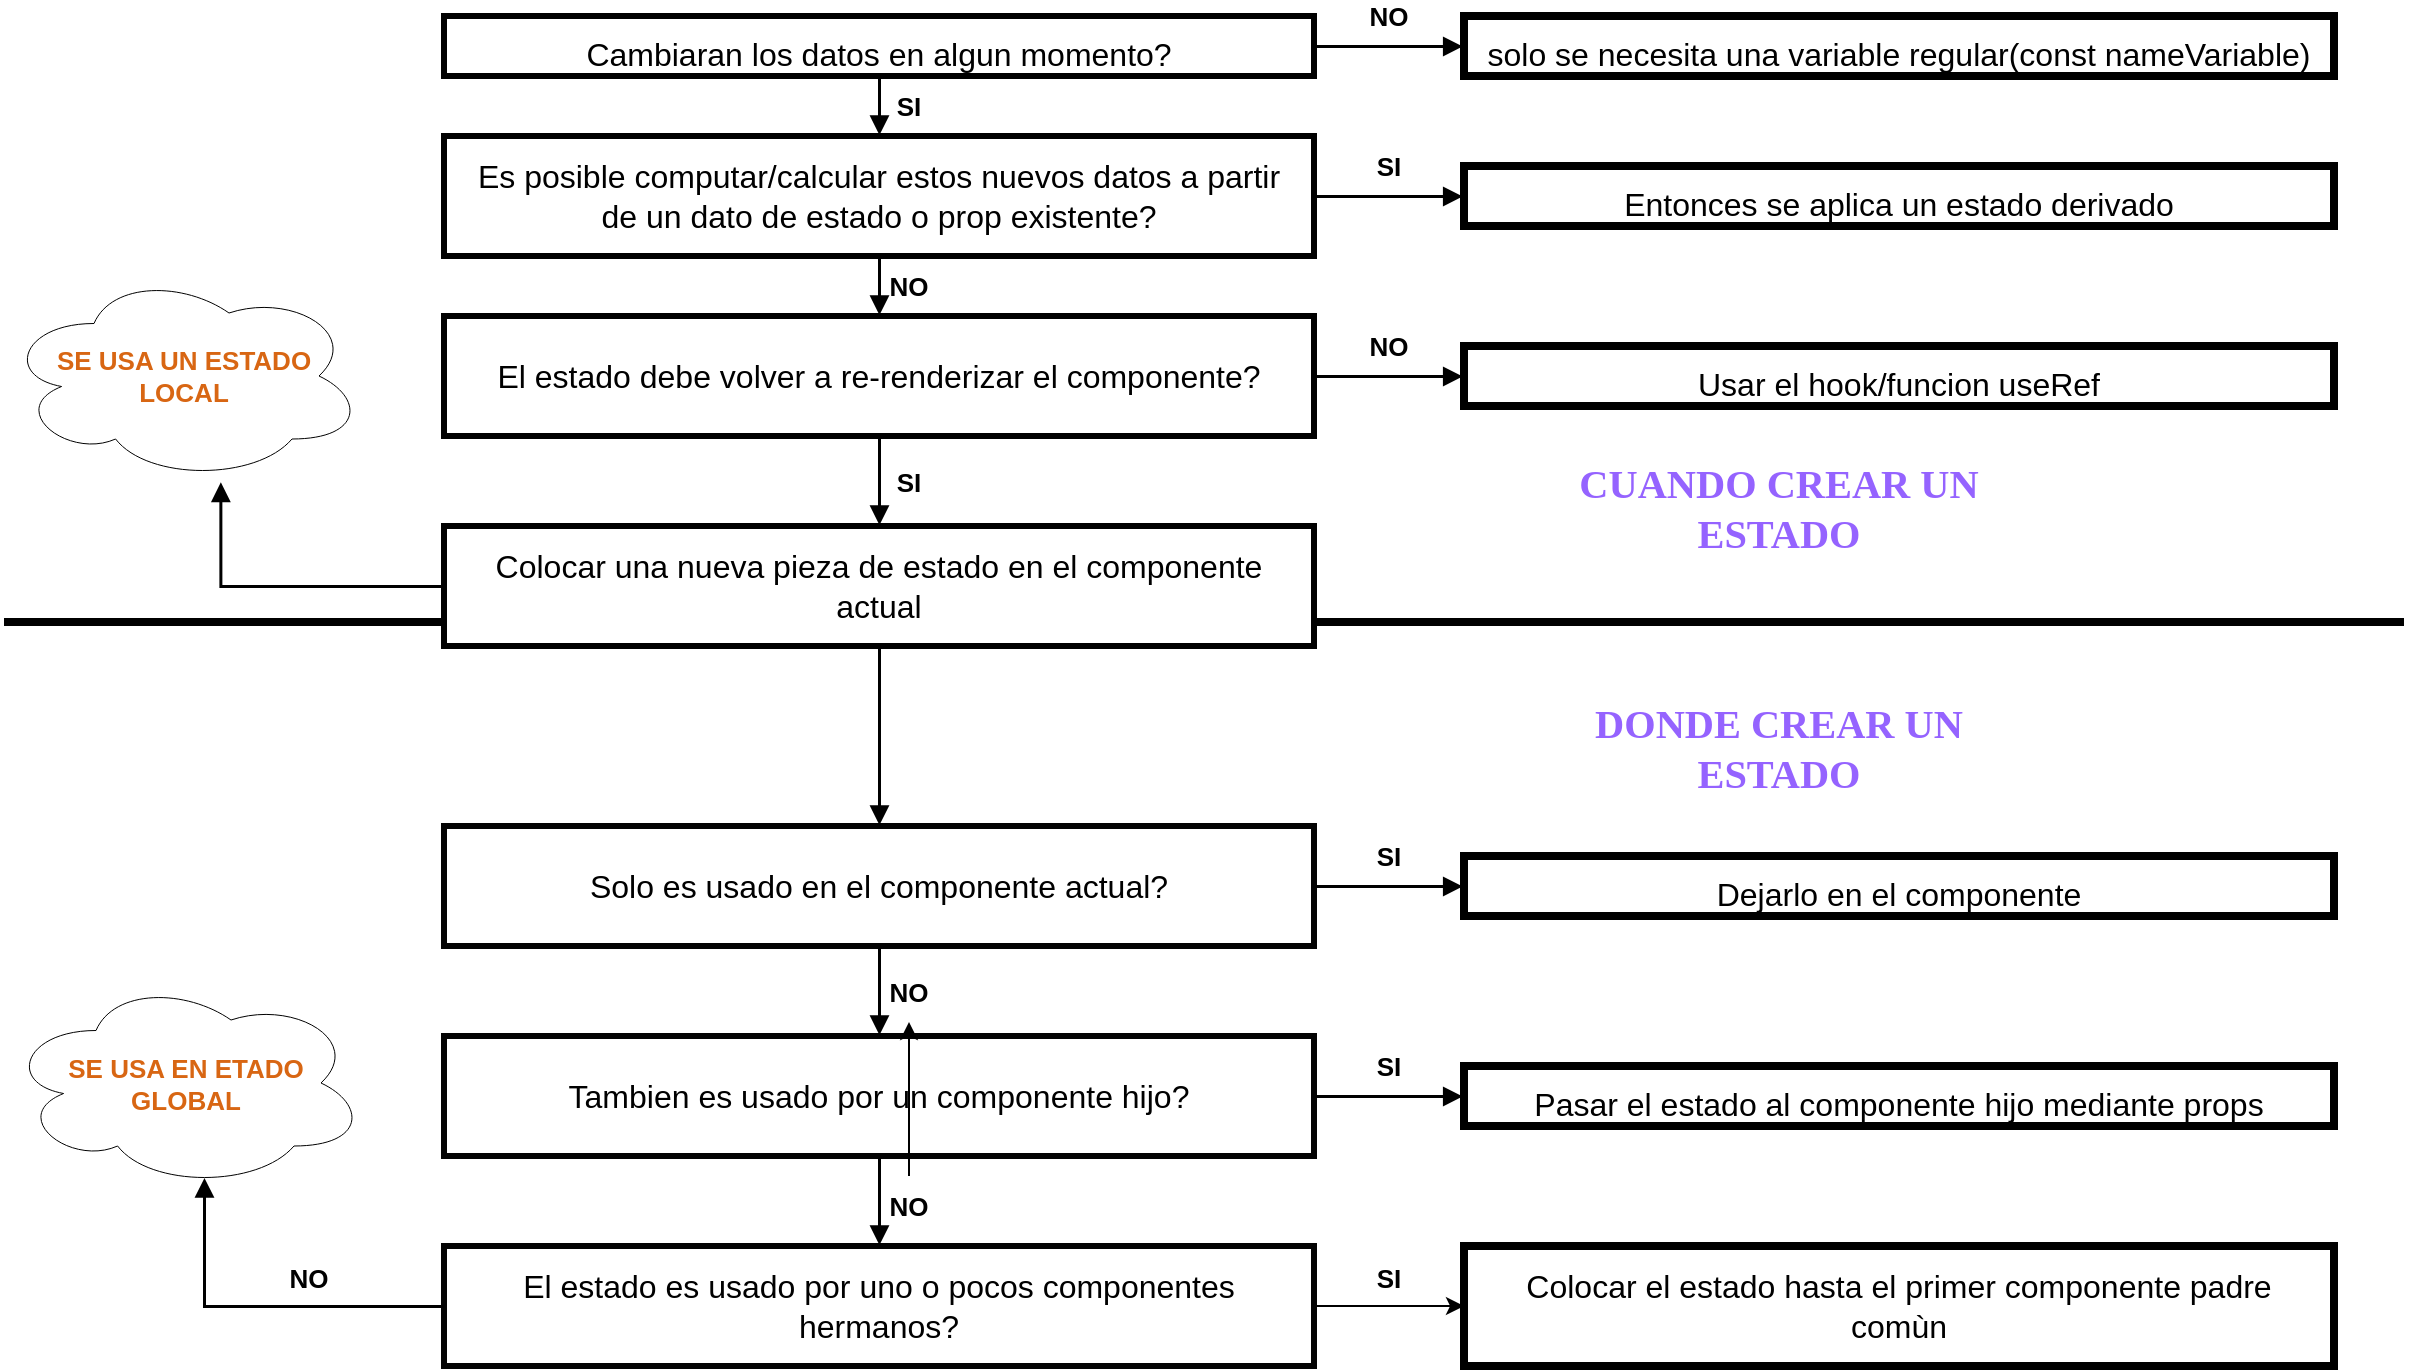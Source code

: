 <mxfile version="24.7.6">
  <diagram name="Página-1" id="Ktb6PPHtqE-XsO7qxJIM">
    <mxGraphModel dx="1434" dy="818" grid="1" gridSize="10" guides="1" tooltips="1" connect="1" arrows="1" fold="1" page="1" pageScale="1" pageWidth="827" pageHeight="1169" math="0" shadow="0">
      <root>
        <mxCell id="0" />
        <mxCell id="1" parent="0" />
        <mxCell id="c0nX2ZYfSyC4ZNErEEwS-1" value="Cambiaran los datos en algun momento?" style="html=1;overflow=block;blockSpacing=1;whiteSpace=wrap;fontSize=16;fontColor=default;align=center;spacing=9;strokeColor=#000000;fillColor=default;strokeWidth=3;lucidId=y-L2XgPG~pa.;perimeterSpacing=0;" vertex="1" parent="1">
          <mxGeometry x="300" y="30" width="435" height="30" as="geometry" />
        </mxCell>
        <mxCell id="c0nX2ZYfSyC4ZNErEEwS-2" value="solo se necesita una variable regular(const nameVariable)" style="html=1;overflow=block;blockSpacing=1;whiteSpace=wrap;fontSize=16;align=center;spacing=9;strokeColor=default;fillColor=default;strokeWidth=4;lucidId=0-L2NfZNu-TH;" vertex="1" parent="1">
          <mxGeometry x="810" y="30" width="435" height="30" as="geometry" />
        </mxCell>
        <mxCell id="c0nX2ZYfSyC4ZNErEEwS-3" value="" style="html=1;jettySize=18;whiteSpace=wrap;fontSize=13;strokeOpacity=100;strokeWidth=1.5;rounded=1;arcSize=0;edgeStyle=orthogonalEdgeStyle;startArrow=none;endArrow=block;endFill=1;exitX=1.002;exitY=0.5;exitPerimeter=0;entryX=-0.002;entryY=0.5;entryPerimeter=0;lucidId=b_L2WuU~-9Xe;" edge="1" parent="1" source="c0nX2ZYfSyC4ZNErEEwS-1" target="c0nX2ZYfSyC4ZNErEEwS-2">
          <mxGeometry width="100" height="100" relative="1" as="geometry">
            <Array as="points" />
          </mxGeometry>
        </mxCell>
        <mxCell id="c0nX2ZYfSyC4ZNErEEwS-4" value="SI" style="html=1;overflow=block;blockSpacing=1;whiteSpace=wrap;fontSize=13;fontStyle=1;align=center;spacing=3.8;strokeOpacity=0;fillOpacity=0;fillColor=#ffffff;strokeWidth=NaN;lucidId=E_L2T2ztCqjh;" vertex="1" parent="1">
          <mxGeometry x="510" y="60" width="45" height="30" as="geometry" />
        </mxCell>
        <mxCell id="c0nX2ZYfSyC4ZNErEEwS-5" value="NO" style="html=1;overflow=block;blockSpacing=1;whiteSpace=wrap;fontSize=13;fontStyle=1;align=center;spacing=3.8;strokeOpacity=0;fillOpacity=0;fillColor=#ffffff;strokeWidth=NaN;lucidId=6_L2Kp-9clnS;" vertex="1" parent="1">
          <mxGeometry x="750" y="15" width="45" height="30" as="geometry" />
        </mxCell>
        <mxCell id="c0nX2ZYfSyC4ZNErEEwS-6" value="Es posible computar/calcular estos nuevos datos a partir de un dato de estado o prop existente?" style="html=1;overflow=block;blockSpacing=1;whiteSpace=wrap;fontSize=16;align=center;spacing=9;strokeColor=default;fillColor=default;strokeWidth=3;lucidId=o.L2Uu2e13lz;" vertex="1" parent="1">
          <mxGeometry x="300" y="90" width="435" height="60" as="geometry" />
        </mxCell>
        <mxCell id="c0nX2ZYfSyC4ZNErEEwS-7" value="" style="html=1;jettySize=18;whiteSpace=wrap;fontSize=13;strokeOpacity=100;strokeWidth=1.5;rounded=1;arcSize=0;edgeStyle=orthogonalEdgeStyle;startArrow=none;endArrow=block;endFill=1;exitX=0.5;exitY=1.025;exitPerimeter=0;entryX=0.5;entryY=-0.012;entryPerimeter=0;lucidId=y.L2HS76GQda;" edge="1" parent="1" source="c0nX2ZYfSyC4ZNErEEwS-1" target="c0nX2ZYfSyC4ZNErEEwS-6">
          <mxGeometry width="100" height="100" relative="1" as="geometry">
            <Array as="points" />
          </mxGeometry>
        </mxCell>
        <mxCell id="c0nX2ZYfSyC4ZNErEEwS-8" value="Entonces se aplica un estado derivado" style="html=1;overflow=block;blockSpacing=1;whiteSpace=wrap;fontSize=16;align=center;spacing=9;strokeColor=default;fillColor=default;strokeWidth=4;lucidId=r~L2imKpc-Fs;" vertex="1" parent="1">
          <mxGeometry x="810" y="105" width="435" height="30" as="geometry" />
        </mxCell>
        <mxCell id="c0nX2ZYfSyC4ZNErEEwS-9" value="" style="html=1;jettySize=18;whiteSpace=wrap;fontSize=13;strokeOpacity=100;strokeWidth=1.5;rounded=1;arcSize=0;edgeStyle=orthogonalEdgeStyle;startArrow=none;endArrow=block;endFill=1;exitX=1.002;exitY=0.5;exitPerimeter=0;entryX=-0.002;entryY=0.5;entryPerimeter=0;lucidId=x~L2sG259OJJ;" edge="1" parent="1" source="c0nX2ZYfSyC4ZNErEEwS-6" target="c0nX2ZYfSyC4ZNErEEwS-8">
          <mxGeometry width="100" height="100" relative="1" as="geometry">
            <Array as="points" />
          </mxGeometry>
        </mxCell>
        <mxCell id="c0nX2ZYfSyC4ZNErEEwS-10" value="SI" style="html=1;overflow=block;blockSpacing=1;whiteSpace=wrap;fontSize=13;fontStyle=1;align=center;spacing=3.8;strokeOpacity=0;fillOpacity=0;fillColor=#ffffff;strokeWidth=NaN;lucidId=z~L2~txjOp.e;" vertex="1" parent="1">
          <mxGeometry x="750" y="90" width="45" height="30" as="geometry" />
        </mxCell>
        <mxCell id="c0nX2ZYfSyC4ZNErEEwS-11" value="El estado debe volver a re-renderizar el componente?" style="html=1;overflow=block;blockSpacing=1;whiteSpace=wrap;fontSize=16;align=center;spacing=9;strokeColor=default;fillColor=default;strokeWidth=3;lucidId=2bM2VGP70ALo;" vertex="1" parent="1">
          <mxGeometry x="300" y="180" width="435" height="60" as="geometry" />
        </mxCell>
        <mxCell id="c0nX2ZYfSyC4ZNErEEwS-12" value="NO" style="html=1;overflow=block;blockSpacing=1;whiteSpace=wrap;fontSize=13;fontStyle=1;align=center;spacing=3.8;strokeOpacity=0;fillOpacity=0;fillColor=#ffffff;strokeWidth=NaN;lucidId=_bM2fdtlc_xq;" vertex="1" parent="1">
          <mxGeometry x="510" y="150" width="45" height="30" as="geometry" />
        </mxCell>
        <mxCell id="c0nX2ZYfSyC4ZNErEEwS-13" value="" style="html=1;jettySize=18;whiteSpace=wrap;fontSize=13;strokeOpacity=100;strokeWidth=1.5;rounded=1;arcSize=0;edgeStyle=orthogonalEdgeStyle;startArrow=none;endArrow=block;endFill=1;exitX=0.5;exitY=1.013;exitPerimeter=0;entryX=0.5;entryY=-0.012;entryPerimeter=0;lucidId=rcM2xo-LAMJF;" edge="1" parent="1" source="c0nX2ZYfSyC4ZNErEEwS-6" target="c0nX2ZYfSyC4ZNErEEwS-11">
          <mxGeometry width="100" height="100" relative="1" as="geometry">
            <Array as="points" />
          </mxGeometry>
        </mxCell>
        <mxCell id="c0nX2ZYfSyC4ZNErEEwS-14" value="Usar el hook/funcion useRef" style="html=1;overflow=block;blockSpacing=1;whiteSpace=wrap;fontSize=16;align=center;spacing=9;strokeColor=default;fillColor=default;strokeWidth=4;lucidId=MdM22zj0AW-9;" vertex="1" parent="1">
          <mxGeometry x="810" y="195" width="435" height="30" as="geometry" />
        </mxCell>
        <mxCell id="c0nX2ZYfSyC4ZNErEEwS-15" value="" style="html=1;jettySize=18;whiteSpace=wrap;fontSize=13;strokeOpacity=100;strokeWidth=1.5;rounded=1;arcSize=0;edgeStyle=orthogonalEdgeStyle;startArrow=none;endArrow=block;endFill=1;exitX=1.002;exitY=0.5;exitPerimeter=0;entryX=-0.002;entryY=0.5;entryPerimeter=0;lucidId=SdM2I0AOXt-O;" edge="1" parent="1" source="c0nX2ZYfSyC4ZNErEEwS-11" target="c0nX2ZYfSyC4ZNErEEwS-14">
          <mxGeometry width="100" height="100" relative="1" as="geometry">
            <Array as="points" />
          </mxGeometry>
        </mxCell>
        <mxCell id="c0nX2ZYfSyC4ZNErEEwS-16" value="NO" style="html=1;overflow=block;blockSpacing=1;whiteSpace=wrap;fontSize=13;fontStyle=1;align=center;spacing=3.8;strokeOpacity=0;fillOpacity=0;fillColor=#ffffff;strokeWidth=NaN;lucidId=6dM2zj_E8gYW;" vertex="1" parent="1">
          <mxGeometry x="750" y="180" width="45" height="30" as="geometry" />
        </mxCell>
        <mxCell id="c0nX2ZYfSyC4ZNErEEwS-17" value="&lt;span data-lucid-content=&quot;{&amp;quot;t&amp;quot;:&amp;quot;SE USA UN ESTADO LOCAL&amp;quot;,&amp;quot;m&amp;quot;:[{&amp;quot;s&amp;quot;:0,&amp;quot;n&amp;quot;:&amp;quot;a&amp;quot;,&amp;quot;v&amp;quot;:&amp;quot;center&amp;quot;},{&amp;quot;s&amp;quot;:0,&amp;quot;n&amp;quot;:&amp;quot;b&amp;quot;,&amp;quot;v&amp;quot;:true,&amp;quot;e&amp;quot;:22},{&amp;quot;s&amp;quot;:0,&amp;quot;n&amp;quot;:&amp;quot;fsp&amp;quot;,&amp;quot;v&amp;quot;:&amp;quot;ss_presetShapeStyle1_textStyle&amp;quot;,&amp;quot;e&amp;quot;:22},{&amp;quot;s&amp;quot;:0,&amp;quot;n&amp;quot;:&amp;quot;fsp2&amp;quot;,&amp;quot;v&amp;quot;:&amp;quot;ss_presetShapeStyle1_textStyle&amp;quot;,&amp;quot;e&amp;quot;:22}]}&quot; data-lucid-type=&quot;application/vnd.lucid.text&quot;&gt;&lt;span style=&quot;color: rgb(216, 102, 19);&quot;&gt;SE USA UN ESTADO LOCAL&lt;/span&gt;&lt;/span&gt;" style="html=1;overflow=block;blockSpacing=1;whiteSpace=wrap;ellipse;shape=cloud;fontSize=13;fontStyle=1;align=center;spacing=3.8;strokeColor=default;fillColor=default;strokeWidth=NaN;lucidId=YiM2hAPU1zHG;" vertex="1" parent="1">
          <mxGeometry x="80" y="157.5" width="180" height="105" as="geometry" />
        </mxCell>
        <mxCell id="c0nX2ZYfSyC4ZNErEEwS-18" value="" style="html=1;jettySize=18;whiteSpace=wrap;fontSize=13;strokeOpacity=100;strokeWidth=1.5;rounded=1;arcSize=0;edgeStyle=orthogonalEdgeStyle;startArrow=none;endArrow=block;endFill=1;exitX=0.5;exitY=1.013;exitPerimeter=0;entryX=0.5;entryY=-0.012;entryPerimeter=0;lucidId=WjM2.Wx_gS1U;" edge="1" parent="1" source="c0nX2ZYfSyC4ZNErEEwS-11" target="c0nX2ZYfSyC4ZNErEEwS-22">
          <mxGeometry width="100" height="100" relative="1" as="geometry">
            <Array as="points" />
          </mxGeometry>
        </mxCell>
        <mxCell id="c0nX2ZYfSyC4ZNErEEwS-19" value="" style="html=1;jettySize=18;whiteSpace=wrap;fontSize=13;strokeOpacity=100;strokeWidth=1.5;rounded=1;arcSize=0;edgeStyle=orthogonalEdgeStyle;startArrow=none;endArrow=block;endFill=1;exitX=-0.002;exitY=0.5;exitPerimeter=0;entryX=0.601;entryY=1.004;entryPerimeter=0;lucidId=qkM2v6UuVd2a;" edge="1" parent="1" source="c0nX2ZYfSyC4ZNErEEwS-22" target="c0nX2ZYfSyC4ZNErEEwS-17">
          <mxGeometry width="100" height="100" relative="1" as="geometry">
            <Array as="points" />
          </mxGeometry>
        </mxCell>
        <mxCell id="c0nX2ZYfSyC4ZNErEEwS-21" value="&lt;font face=&quot;Lucida Console&quot;&gt;DONDE CREAR UN ESTADO&lt;/font&gt;" style="html=1;overflow=block;blockSpacing=1;whiteSpace=wrap;fontSize=20.2;fontFamily=Komika Hand;fontColor=#9563ff;fontStyle=1;align=center;spacing=3.8;strokeOpacity=0;fillOpacity=100;fillColor=#ffffff;strokeWidth=6.8;lucidId=mnM2uLOyjuE2;" vertex="1" parent="1">
          <mxGeometry x="855" y="360" width="225" height="72" as="geometry" />
        </mxCell>
        <mxCell id="c0nX2ZYfSyC4ZNErEEwS-23" value="&lt;font face=&quot;Lucida Console&quot;&gt;CUANDO CREAR UN ESTADO&lt;/font&gt;" style="html=1;overflow=block;blockSpacing=1;whiteSpace=wrap;fontSize=20.2;fontFamily=Komika Hand;fontColor=#9563ff;fontStyle=1;align=center;spacing=3.8;strokeOpacity=0;fillOpacity=100;fillColor=#ffffff;strokeWidth=6.8;lucidId=.lM2U8dDN6oP;" vertex="1" parent="1">
          <mxGeometry x="855" y="240" width="225" height="72" as="geometry" />
        </mxCell>
        <mxCell id="c0nX2ZYfSyC4ZNErEEwS-24" value="Solo es usado en el componente actual?" style="html=1;overflow=block;blockSpacing=1;whiteSpace=wrap;fontSize=16;align=center;spacing=9;strokeColor=#030303;fillColor=default;strokeWidth=3;lucidId=DrM2gtYjQvpb;" vertex="1" parent="1">
          <mxGeometry x="300" y="435" width="435" height="60" as="geometry" />
        </mxCell>
        <mxCell id="c0nX2ZYfSyC4ZNErEEwS-25" value="" style="html=1;jettySize=18;whiteSpace=wrap;fontSize=13;strokeOpacity=100;strokeWidth=1.5;rounded=1;arcSize=0;edgeStyle=orthogonalEdgeStyle;startArrow=none;endArrow=block;endFill=1;exitX=0.5;exitY=1.013;exitPerimeter=0;entryX=0.5;entryY=-0.012;entryPerimeter=0;lucidId=LrM25EdKIldH;" edge="1" parent="1" source="c0nX2ZYfSyC4ZNErEEwS-22" target="c0nX2ZYfSyC4ZNErEEwS-24">
          <mxGeometry width="100" height="100" relative="1" as="geometry">
            <Array as="points" />
          </mxGeometry>
        </mxCell>
        <mxCell id="c0nX2ZYfSyC4ZNErEEwS-26" value="Dejarlo en el componente" style="html=1;overflow=block;blockSpacing=1;whiteSpace=wrap;fontSize=16;align=center;spacing=9;strokeColor=default;fillColor=default;strokeWidth=4;lucidId=-rM2UDno4_Qa;" vertex="1" parent="1">
          <mxGeometry x="810" y="450" width="435" height="30" as="geometry" />
        </mxCell>
        <mxCell id="c0nX2ZYfSyC4ZNErEEwS-27" value="" style="html=1;jettySize=18;whiteSpace=wrap;fontSize=13;strokeOpacity=100;strokeWidth=1.5;rounded=1;arcSize=0;edgeStyle=orthogonalEdgeStyle;startArrow=none;endArrow=block;endFill=1;exitX=1.002;exitY=0.5;exitPerimeter=0;entryX=-0.002;entryY=0.5;entryPerimeter=0;lucidId=jsM2xcRnAdau;" edge="1" parent="1" source="c0nX2ZYfSyC4ZNErEEwS-24" target="c0nX2ZYfSyC4ZNErEEwS-26">
          <mxGeometry width="100" height="100" relative="1" as="geometry">
            <Array as="points" />
          </mxGeometry>
        </mxCell>
        <mxCell id="c0nX2ZYfSyC4ZNErEEwS-28" value="Tambien es usado por un componente hijo?" style="html=1;overflow=block;blockSpacing=1;whiteSpace=wrap;fontSize=16;align=center;spacing=9;strokeColor=#030303;fillColor=default;strokeWidth=3;lucidId=DtM2mQIPchar;" vertex="1" parent="1">
          <mxGeometry x="300" y="540" width="435" height="60" as="geometry" />
        </mxCell>
        <mxCell id="c0nX2ZYfSyC4ZNErEEwS-29" value="" style="html=1;jettySize=18;whiteSpace=wrap;fontSize=13;strokeOpacity=100;strokeWidth=1.5;rounded=1;arcSize=0;edgeStyle=orthogonalEdgeStyle;startArrow=none;endArrow=block;endFill=1;exitX=0.5;exitY=1.013;exitPerimeter=0;entryX=0.5;entryY=-0.012;entryPerimeter=0;lucidId=NtM2izFI.Vyj;" edge="1" parent="1" source="c0nX2ZYfSyC4ZNErEEwS-24" target="c0nX2ZYfSyC4ZNErEEwS-28">
          <mxGeometry width="100" height="100" relative="1" as="geometry">
            <Array as="points" />
          </mxGeometry>
        </mxCell>
        <mxCell id="c0nX2ZYfSyC4ZNErEEwS-30" value="SI" style="html=1;overflow=block;blockSpacing=1;whiteSpace=wrap;fontSize=13;fontStyle=1;align=center;spacing=3.8;strokeOpacity=0;fillOpacity=0;fillColor=#ffffff;strokeWidth=NaN;lucidId=7tM2O_M-BN.u;" vertex="1" parent="1">
          <mxGeometry x="510" y="248" width="45" height="30" as="geometry" />
        </mxCell>
        <mxCell id="c0nX2ZYfSyC4ZNErEEwS-31" value="SI" style="html=1;overflow=block;blockSpacing=1;whiteSpace=wrap;fontSize=13;fontStyle=1;align=center;spacing=3.8;strokeOpacity=0;fillOpacity=0;fillColor=#ffffff;strokeWidth=NaN;lucidId=quM2D4lmGbj2;" vertex="1" parent="1">
          <mxGeometry x="750" y="435" width="45" height="30" as="geometry" />
        </mxCell>
        <mxCell id="c0nX2ZYfSyC4ZNErEEwS-32" value="Pasar el estado al componente hijo mediante props" style="html=1;overflow=block;blockSpacing=1;whiteSpace=wrap;fontSize=16;align=center;spacing=9;strokeColor=default;fillColor=default;strokeWidth=4;lucidId=dvM24LqrrwdD;" vertex="1" parent="1">
          <mxGeometry x="810" y="555" width="435" height="30" as="geometry" />
        </mxCell>
        <mxCell id="c0nX2ZYfSyC4ZNErEEwS-33" value="" style="html=1;jettySize=18;whiteSpace=wrap;fontSize=13;strokeOpacity=100;strokeWidth=1.5;rounded=1;arcSize=0;edgeStyle=orthogonalEdgeStyle;startArrow=none;endArrow=block;endFill=1;exitX=1.002;exitY=0.5;exitPerimeter=0;entryX=-0.002;entryY=0.5;entryPerimeter=0;lucidId=jvM2OjQft-8H;" edge="1" parent="1" source="c0nX2ZYfSyC4ZNErEEwS-28" target="c0nX2ZYfSyC4ZNErEEwS-32">
          <mxGeometry width="100" height="100" relative="1" as="geometry">
            <Array as="points" />
          </mxGeometry>
        </mxCell>
        <mxCell id="c0nX2ZYfSyC4ZNErEEwS-34" value="SI" style="html=1;overflow=block;blockSpacing=1;whiteSpace=wrap;fontSize=13;fontStyle=1;align=center;spacing=3.8;strokeOpacity=0;fillOpacity=0;fillColor=#ffffff;strokeWidth=NaN;lucidId=nvM2bEyLe_9T;" vertex="1" parent="1">
          <mxGeometry x="750" y="540" width="45" height="30" as="geometry" />
        </mxCell>
        <mxCell id="c0nX2ZYfSyC4ZNErEEwS-35" value="NO" style="html=1;overflow=block;blockSpacing=1;whiteSpace=wrap;fontSize=13;fontStyle=1;align=center;spacing=3.8;strokeOpacity=0;fillOpacity=0;fillColor=#ffffff;strokeWidth=NaN;lucidId=uvM2qtTbAHKE;" vertex="1" parent="1">
          <mxGeometry x="510" y="503" width="45" height="30" as="geometry" />
        </mxCell>
        <mxCell id="c0nX2ZYfSyC4ZNErEEwS-46" style="edgeStyle=orthogonalEdgeStyle;rounded=0;orthogonalLoop=1;jettySize=auto;html=1;exitX=1;exitY=0.5;exitDx=0;exitDy=0;entryX=0;entryY=0.5;entryDx=0;entryDy=0;" edge="1" parent="1" source="c0nX2ZYfSyC4ZNErEEwS-36" target="c0nX2ZYfSyC4ZNErEEwS-45">
          <mxGeometry relative="1" as="geometry" />
        </mxCell>
        <mxCell id="c0nX2ZYfSyC4ZNErEEwS-36" value="El estado es usado por uno o pocos componentes hermanos?" style="html=1;overflow=block;blockSpacing=1;whiteSpace=wrap;fontSize=16;align=center;spacing=9;strokeColor=#030303;fillColor=default;strokeWidth=3;lucidId=UBM2BQuclww1;" vertex="1" parent="1">
          <mxGeometry x="300" y="645" width="435" height="60" as="geometry" />
        </mxCell>
        <mxCell id="c0nX2ZYfSyC4ZNErEEwS-37" value="" style="html=1;jettySize=18;whiteSpace=wrap;fontSize=13;strokeOpacity=100;strokeWidth=1.5;rounded=1;arcSize=0;edgeStyle=orthogonalEdgeStyle;startArrow=none;endArrow=block;endFill=1;exitX=0.5;exitY=1.013;exitPerimeter=0;entryX=0.5;entryY=-0.012;entryPerimeter=0;lucidId=vDM2HyM~he2t;" edge="1" parent="1" source="c0nX2ZYfSyC4ZNErEEwS-28" target="c0nX2ZYfSyC4ZNErEEwS-36">
          <mxGeometry width="100" height="100" relative="1" as="geometry">
            <Array as="points" />
          </mxGeometry>
        </mxCell>
        <mxCell id="c0nX2ZYfSyC4ZNErEEwS-43" value="" style="endArrow=none;html=1;rounded=0;strokeWidth=4;" edge="1" parent="1">
          <mxGeometry width="50" height="50" relative="1" as="geometry">
            <mxPoint x="80" y="333" as="sourcePoint" />
            <mxPoint x="1280" y="333" as="targetPoint" />
          </mxGeometry>
        </mxCell>
        <mxCell id="c0nX2ZYfSyC4ZNErEEwS-22" value="Colocar una nueva pieza de estado en el componente actual" style="html=1;overflow=block;blockSpacing=1;whiteSpace=wrap;fontSize=16;align=center;spacing=9;strokeColor=default;fillColor=default;strokeWidth=3;lucidId=PhM2NbIssY8J;" vertex="1" parent="1">
          <mxGeometry x="300" y="285" width="435" height="60" as="geometry" />
        </mxCell>
        <mxCell id="c0nX2ZYfSyC4ZNErEEwS-50" value="" style="edgeStyle=orthogonalEdgeStyle;rounded=0;orthogonalLoop=1;jettySize=auto;html=1;" edge="1" parent="1" source="c0nX2ZYfSyC4ZNErEEwS-44" target="c0nX2ZYfSyC4ZNErEEwS-35">
          <mxGeometry relative="1" as="geometry" />
        </mxCell>
        <mxCell id="c0nX2ZYfSyC4ZNErEEwS-44" value="NO" style="html=1;overflow=block;blockSpacing=1;whiteSpace=wrap;fontSize=13;fontStyle=1;align=center;spacing=3.8;strokeOpacity=0;fillOpacity=0;fillColor=#ffffff;strokeWidth=NaN;lucidId=uvM2qtTbAHKE;" vertex="1" parent="1">
          <mxGeometry x="510" y="610" width="45" height="30" as="geometry" />
        </mxCell>
        <mxCell id="c0nX2ZYfSyC4ZNErEEwS-45" value="Colocar el estado hasta el primer componente padre comùn" style="html=1;overflow=block;blockSpacing=1;whiteSpace=wrap;fontSize=16;align=center;spacing=9;strokeColor=default;fillColor=default;strokeWidth=4;lucidId=dvM24LqrrwdD;" vertex="1" parent="1">
          <mxGeometry x="810" y="645" width="435" height="60" as="geometry" />
        </mxCell>
        <mxCell id="c0nX2ZYfSyC4ZNErEEwS-47" value="SI" style="html=1;overflow=block;blockSpacing=1;whiteSpace=wrap;fontSize=13;fontStyle=1;align=center;spacing=3.8;strokeOpacity=0;fillOpacity=0;fillColor=#ffffff;strokeWidth=NaN;lucidId=nvM2bEyLe_9T;" vertex="1" parent="1">
          <mxGeometry x="750" y="646" width="45" height="30" as="geometry" />
        </mxCell>
        <mxCell id="c0nX2ZYfSyC4ZNErEEwS-48" value="" style="html=1;jettySize=18;whiteSpace=wrap;fontSize=13;strokeOpacity=100;strokeWidth=1.5;rounded=1;arcSize=0;edgeStyle=orthogonalEdgeStyle;startArrow=none;endArrow=block;endFill=1;exitX=0;exitY=0.5;entryX=0.55;entryY=0.95;entryPerimeter=0;lucidId=qkM2v6UuVd2a;exitDx=0;exitDy=0;entryDx=0;entryDy=0;" edge="1" parent="1" source="c0nX2ZYfSyC4ZNErEEwS-36" target="c0nX2ZYfSyC4ZNErEEwS-49">
          <mxGeometry width="100" height="100" relative="1" as="geometry">
            <Array as="points" />
            <mxPoint x="300" y="662" as="sourcePoint" />
            <mxPoint x="189" y="610" as="targetPoint" />
          </mxGeometry>
        </mxCell>
        <mxCell id="c0nX2ZYfSyC4ZNErEEwS-49" value="&lt;font color=&quot;#d86613&quot;&gt;SE USA EN ETADO GLOBAL&lt;/font&gt;" style="html=1;overflow=block;blockSpacing=1;whiteSpace=wrap;ellipse;shape=cloud;fontSize=13;fontStyle=1;align=center;spacing=3.8;strokeColor=default;fillColor=default;strokeWidth=NaN;lucidId=YiM2hAPU1zHG;" vertex="1" parent="1">
          <mxGeometry x="81" y="511" width="180" height="105" as="geometry" />
        </mxCell>
        <mxCell id="c0nX2ZYfSyC4ZNErEEwS-51" value="NO" style="html=1;overflow=block;blockSpacing=1;whiteSpace=wrap;fontSize=13;fontStyle=1;align=center;spacing=3.8;strokeOpacity=0;fillOpacity=0;fillColor=#ffffff;strokeWidth=NaN;lucidId=uvM2qtTbAHKE;" vertex="1" parent="1">
          <mxGeometry x="210" y="646" width="45" height="30" as="geometry" />
        </mxCell>
      </root>
    </mxGraphModel>
  </diagram>
</mxfile>
